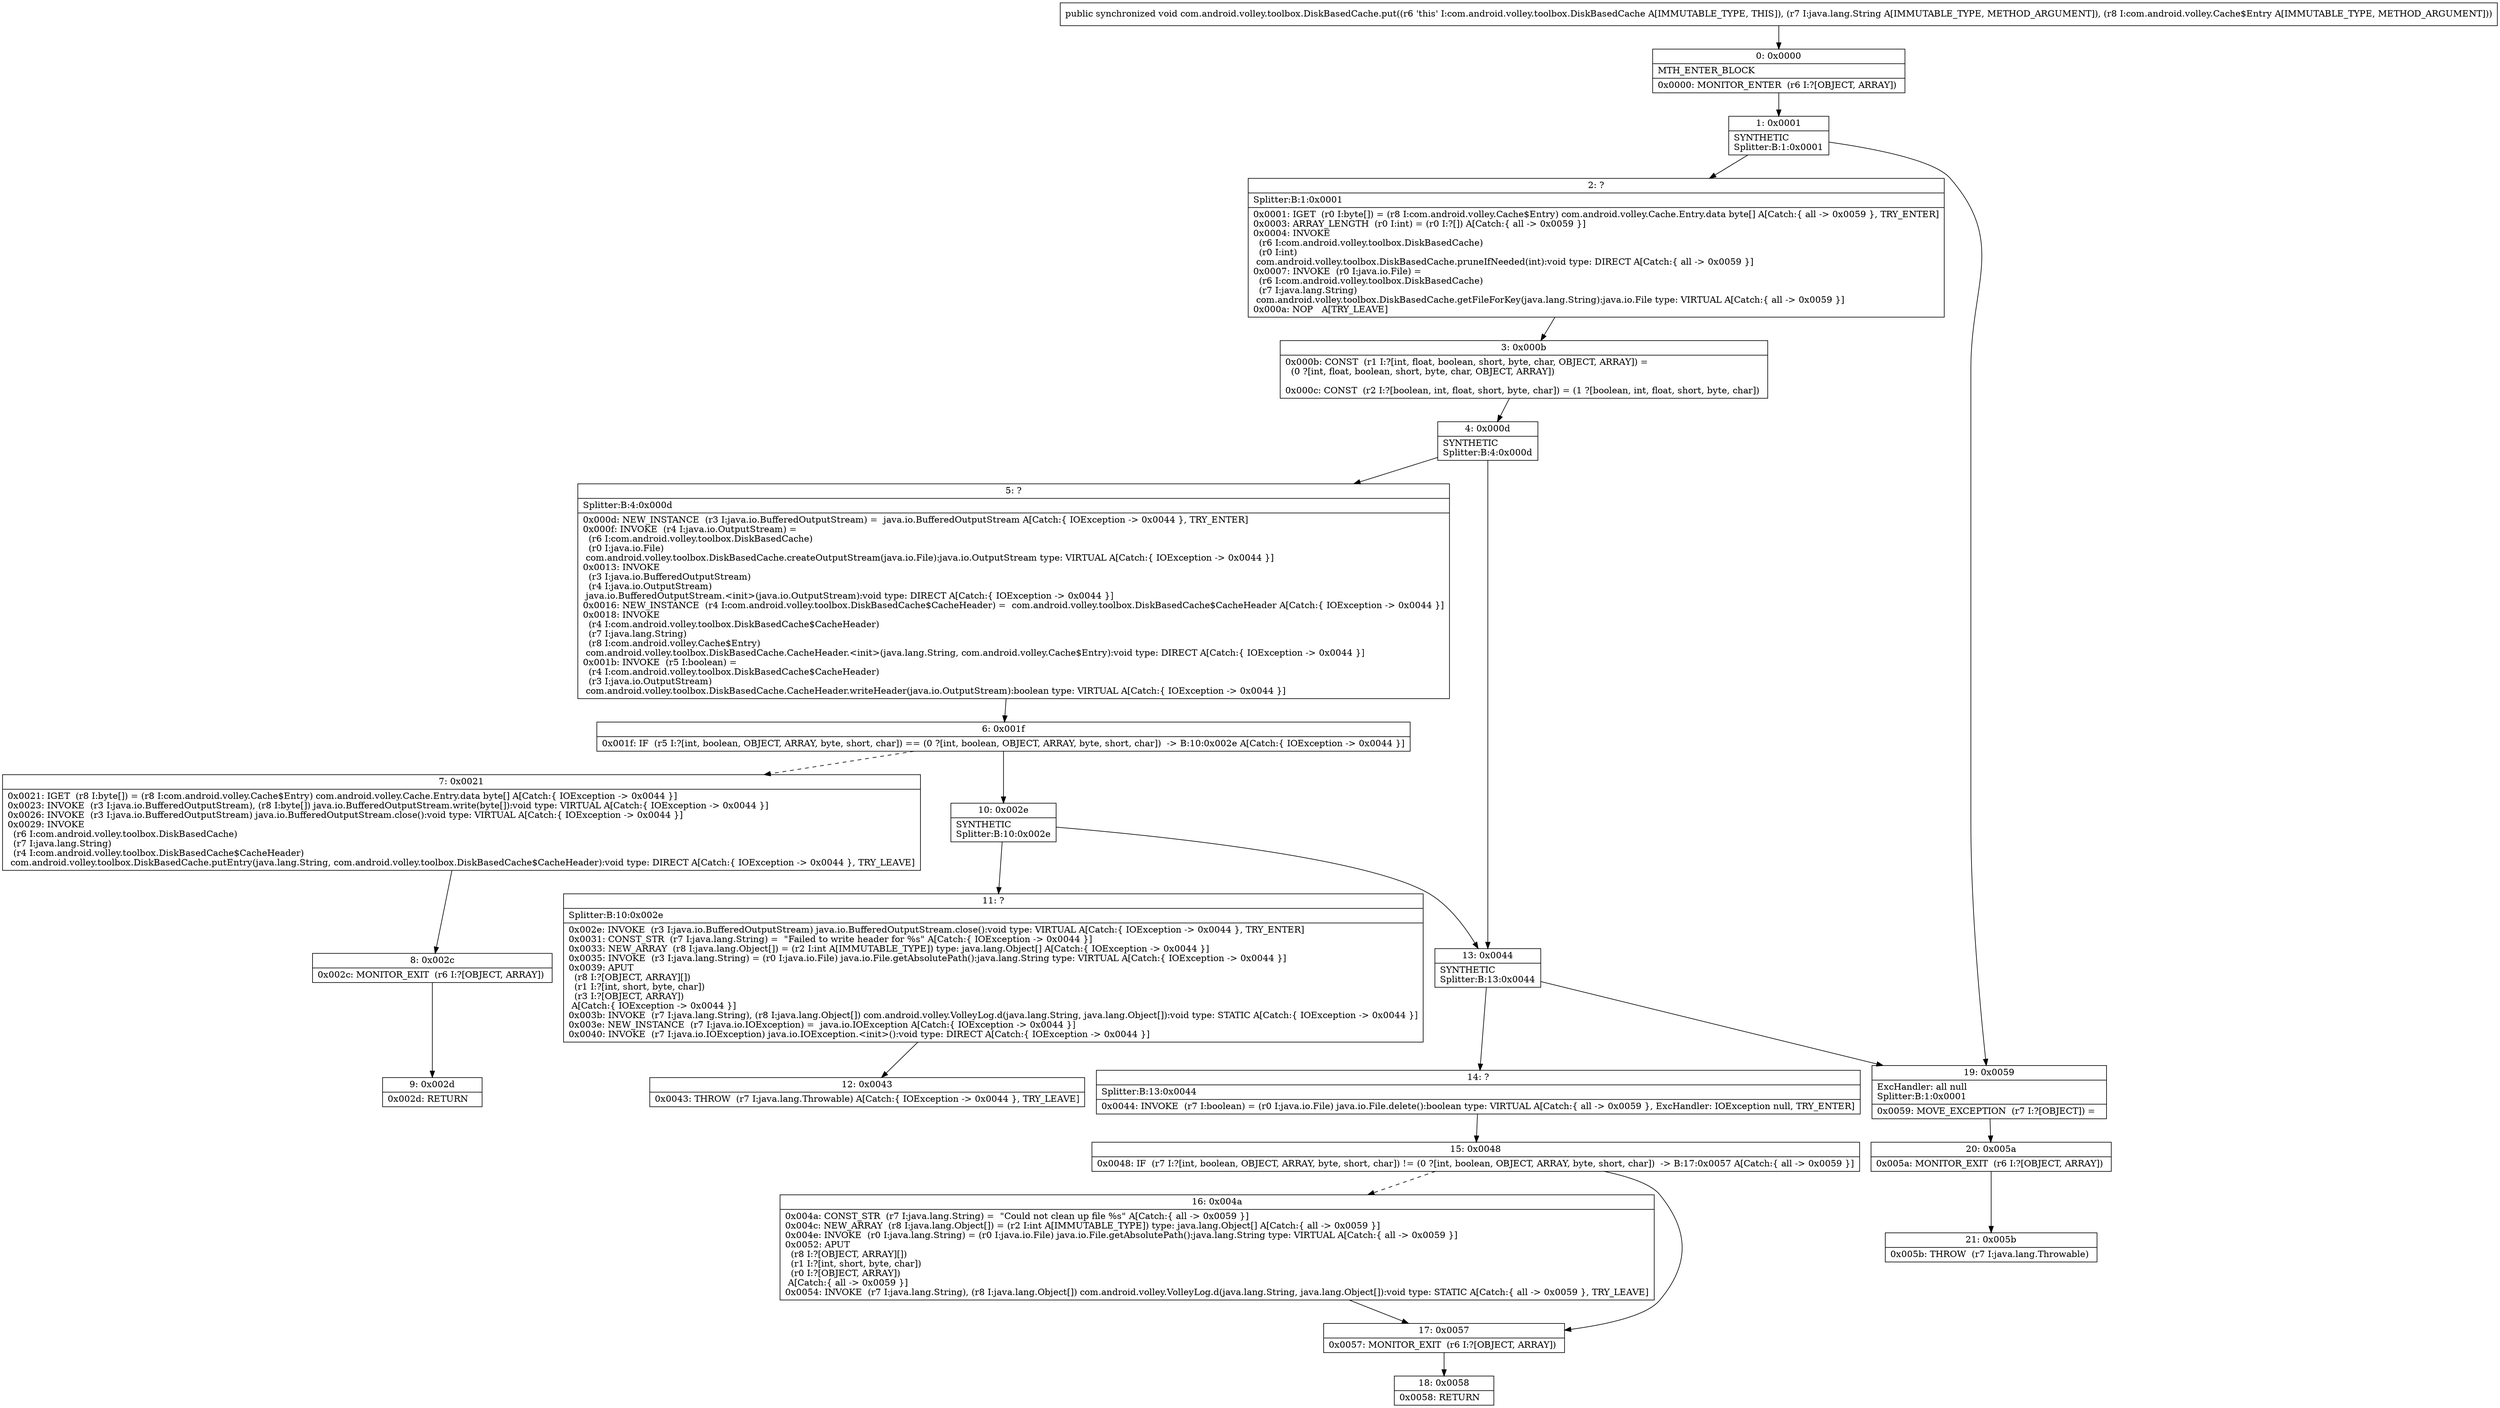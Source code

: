 digraph "CFG forcom.android.volley.toolbox.DiskBasedCache.put(Ljava\/lang\/String;Lcom\/android\/volley\/Cache$Entry;)V" {
Node_0 [shape=record,label="{0\:\ 0x0000|MTH_ENTER_BLOCK\l|0x0000: MONITOR_ENTER  (r6 I:?[OBJECT, ARRAY]) \l}"];
Node_1 [shape=record,label="{1\:\ 0x0001|SYNTHETIC\lSplitter:B:1:0x0001\l}"];
Node_2 [shape=record,label="{2\:\ ?|Splitter:B:1:0x0001\l|0x0001: IGET  (r0 I:byte[]) = (r8 I:com.android.volley.Cache$Entry) com.android.volley.Cache.Entry.data byte[] A[Catch:\{ all \-\> 0x0059 \}, TRY_ENTER]\l0x0003: ARRAY_LENGTH  (r0 I:int) = (r0 I:?[]) A[Catch:\{ all \-\> 0x0059 \}]\l0x0004: INVOKE  \l  (r6 I:com.android.volley.toolbox.DiskBasedCache)\l  (r0 I:int)\l com.android.volley.toolbox.DiskBasedCache.pruneIfNeeded(int):void type: DIRECT A[Catch:\{ all \-\> 0x0059 \}]\l0x0007: INVOKE  (r0 I:java.io.File) = \l  (r6 I:com.android.volley.toolbox.DiskBasedCache)\l  (r7 I:java.lang.String)\l com.android.volley.toolbox.DiskBasedCache.getFileForKey(java.lang.String):java.io.File type: VIRTUAL A[Catch:\{ all \-\> 0x0059 \}]\l0x000a: NOP   A[TRY_LEAVE]\l}"];
Node_3 [shape=record,label="{3\:\ 0x000b|0x000b: CONST  (r1 I:?[int, float, boolean, short, byte, char, OBJECT, ARRAY]) = \l  (0 ?[int, float, boolean, short, byte, char, OBJECT, ARRAY])\l \l0x000c: CONST  (r2 I:?[boolean, int, float, short, byte, char]) = (1 ?[boolean, int, float, short, byte, char]) \l}"];
Node_4 [shape=record,label="{4\:\ 0x000d|SYNTHETIC\lSplitter:B:4:0x000d\l}"];
Node_5 [shape=record,label="{5\:\ ?|Splitter:B:4:0x000d\l|0x000d: NEW_INSTANCE  (r3 I:java.io.BufferedOutputStream) =  java.io.BufferedOutputStream A[Catch:\{ IOException \-\> 0x0044 \}, TRY_ENTER]\l0x000f: INVOKE  (r4 I:java.io.OutputStream) = \l  (r6 I:com.android.volley.toolbox.DiskBasedCache)\l  (r0 I:java.io.File)\l com.android.volley.toolbox.DiskBasedCache.createOutputStream(java.io.File):java.io.OutputStream type: VIRTUAL A[Catch:\{ IOException \-\> 0x0044 \}]\l0x0013: INVOKE  \l  (r3 I:java.io.BufferedOutputStream)\l  (r4 I:java.io.OutputStream)\l java.io.BufferedOutputStream.\<init\>(java.io.OutputStream):void type: DIRECT A[Catch:\{ IOException \-\> 0x0044 \}]\l0x0016: NEW_INSTANCE  (r4 I:com.android.volley.toolbox.DiskBasedCache$CacheHeader) =  com.android.volley.toolbox.DiskBasedCache$CacheHeader A[Catch:\{ IOException \-\> 0x0044 \}]\l0x0018: INVOKE  \l  (r4 I:com.android.volley.toolbox.DiskBasedCache$CacheHeader)\l  (r7 I:java.lang.String)\l  (r8 I:com.android.volley.Cache$Entry)\l com.android.volley.toolbox.DiskBasedCache.CacheHeader.\<init\>(java.lang.String, com.android.volley.Cache$Entry):void type: DIRECT A[Catch:\{ IOException \-\> 0x0044 \}]\l0x001b: INVOKE  (r5 I:boolean) = \l  (r4 I:com.android.volley.toolbox.DiskBasedCache$CacheHeader)\l  (r3 I:java.io.OutputStream)\l com.android.volley.toolbox.DiskBasedCache.CacheHeader.writeHeader(java.io.OutputStream):boolean type: VIRTUAL A[Catch:\{ IOException \-\> 0x0044 \}]\l}"];
Node_6 [shape=record,label="{6\:\ 0x001f|0x001f: IF  (r5 I:?[int, boolean, OBJECT, ARRAY, byte, short, char]) == (0 ?[int, boolean, OBJECT, ARRAY, byte, short, char])  \-\> B:10:0x002e A[Catch:\{ IOException \-\> 0x0044 \}]\l}"];
Node_7 [shape=record,label="{7\:\ 0x0021|0x0021: IGET  (r8 I:byte[]) = (r8 I:com.android.volley.Cache$Entry) com.android.volley.Cache.Entry.data byte[] A[Catch:\{ IOException \-\> 0x0044 \}]\l0x0023: INVOKE  (r3 I:java.io.BufferedOutputStream), (r8 I:byte[]) java.io.BufferedOutputStream.write(byte[]):void type: VIRTUAL A[Catch:\{ IOException \-\> 0x0044 \}]\l0x0026: INVOKE  (r3 I:java.io.BufferedOutputStream) java.io.BufferedOutputStream.close():void type: VIRTUAL A[Catch:\{ IOException \-\> 0x0044 \}]\l0x0029: INVOKE  \l  (r6 I:com.android.volley.toolbox.DiskBasedCache)\l  (r7 I:java.lang.String)\l  (r4 I:com.android.volley.toolbox.DiskBasedCache$CacheHeader)\l com.android.volley.toolbox.DiskBasedCache.putEntry(java.lang.String, com.android.volley.toolbox.DiskBasedCache$CacheHeader):void type: DIRECT A[Catch:\{ IOException \-\> 0x0044 \}, TRY_LEAVE]\l}"];
Node_8 [shape=record,label="{8\:\ 0x002c|0x002c: MONITOR_EXIT  (r6 I:?[OBJECT, ARRAY]) \l}"];
Node_9 [shape=record,label="{9\:\ 0x002d|0x002d: RETURN   \l}"];
Node_10 [shape=record,label="{10\:\ 0x002e|SYNTHETIC\lSplitter:B:10:0x002e\l}"];
Node_11 [shape=record,label="{11\:\ ?|Splitter:B:10:0x002e\l|0x002e: INVOKE  (r3 I:java.io.BufferedOutputStream) java.io.BufferedOutputStream.close():void type: VIRTUAL A[Catch:\{ IOException \-\> 0x0044 \}, TRY_ENTER]\l0x0031: CONST_STR  (r7 I:java.lang.String) =  \"Failed to write header for %s\" A[Catch:\{ IOException \-\> 0x0044 \}]\l0x0033: NEW_ARRAY  (r8 I:java.lang.Object[]) = (r2 I:int A[IMMUTABLE_TYPE]) type: java.lang.Object[] A[Catch:\{ IOException \-\> 0x0044 \}]\l0x0035: INVOKE  (r3 I:java.lang.String) = (r0 I:java.io.File) java.io.File.getAbsolutePath():java.lang.String type: VIRTUAL A[Catch:\{ IOException \-\> 0x0044 \}]\l0x0039: APUT  \l  (r8 I:?[OBJECT, ARRAY][])\l  (r1 I:?[int, short, byte, char])\l  (r3 I:?[OBJECT, ARRAY])\l A[Catch:\{ IOException \-\> 0x0044 \}]\l0x003b: INVOKE  (r7 I:java.lang.String), (r8 I:java.lang.Object[]) com.android.volley.VolleyLog.d(java.lang.String, java.lang.Object[]):void type: STATIC A[Catch:\{ IOException \-\> 0x0044 \}]\l0x003e: NEW_INSTANCE  (r7 I:java.io.IOException) =  java.io.IOException A[Catch:\{ IOException \-\> 0x0044 \}]\l0x0040: INVOKE  (r7 I:java.io.IOException) java.io.IOException.\<init\>():void type: DIRECT A[Catch:\{ IOException \-\> 0x0044 \}]\l}"];
Node_12 [shape=record,label="{12\:\ 0x0043|0x0043: THROW  (r7 I:java.lang.Throwable) A[Catch:\{ IOException \-\> 0x0044 \}, TRY_LEAVE]\l}"];
Node_13 [shape=record,label="{13\:\ 0x0044|SYNTHETIC\lSplitter:B:13:0x0044\l}"];
Node_14 [shape=record,label="{14\:\ ?|Splitter:B:13:0x0044\l|0x0044: INVOKE  (r7 I:boolean) = (r0 I:java.io.File) java.io.File.delete():boolean type: VIRTUAL A[Catch:\{ all \-\> 0x0059 \}, ExcHandler: IOException null, TRY_ENTER]\l}"];
Node_15 [shape=record,label="{15\:\ 0x0048|0x0048: IF  (r7 I:?[int, boolean, OBJECT, ARRAY, byte, short, char]) != (0 ?[int, boolean, OBJECT, ARRAY, byte, short, char])  \-\> B:17:0x0057 A[Catch:\{ all \-\> 0x0059 \}]\l}"];
Node_16 [shape=record,label="{16\:\ 0x004a|0x004a: CONST_STR  (r7 I:java.lang.String) =  \"Could not clean up file %s\" A[Catch:\{ all \-\> 0x0059 \}]\l0x004c: NEW_ARRAY  (r8 I:java.lang.Object[]) = (r2 I:int A[IMMUTABLE_TYPE]) type: java.lang.Object[] A[Catch:\{ all \-\> 0x0059 \}]\l0x004e: INVOKE  (r0 I:java.lang.String) = (r0 I:java.io.File) java.io.File.getAbsolutePath():java.lang.String type: VIRTUAL A[Catch:\{ all \-\> 0x0059 \}]\l0x0052: APUT  \l  (r8 I:?[OBJECT, ARRAY][])\l  (r1 I:?[int, short, byte, char])\l  (r0 I:?[OBJECT, ARRAY])\l A[Catch:\{ all \-\> 0x0059 \}]\l0x0054: INVOKE  (r7 I:java.lang.String), (r8 I:java.lang.Object[]) com.android.volley.VolleyLog.d(java.lang.String, java.lang.Object[]):void type: STATIC A[Catch:\{ all \-\> 0x0059 \}, TRY_LEAVE]\l}"];
Node_17 [shape=record,label="{17\:\ 0x0057|0x0057: MONITOR_EXIT  (r6 I:?[OBJECT, ARRAY]) \l}"];
Node_18 [shape=record,label="{18\:\ 0x0058|0x0058: RETURN   \l}"];
Node_19 [shape=record,label="{19\:\ 0x0059|ExcHandler: all null\lSplitter:B:1:0x0001\l|0x0059: MOVE_EXCEPTION  (r7 I:?[OBJECT]) =  \l}"];
Node_20 [shape=record,label="{20\:\ 0x005a|0x005a: MONITOR_EXIT  (r6 I:?[OBJECT, ARRAY]) \l}"];
Node_21 [shape=record,label="{21\:\ 0x005b|0x005b: THROW  (r7 I:java.lang.Throwable) \l}"];
MethodNode[shape=record,label="{public synchronized void com.android.volley.toolbox.DiskBasedCache.put((r6 'this' I:com.android.volley.toolbox.DiskBasedCache A[IMMUTABLE_TYPE, THIS]), (r7 I:java.lang.String A[IMMUTABLE_TYPE, METHOD_ARGUMENT]), (r8 I:com.android.volley.Cache$Entry A[IMMUTABLE_TYPE, METHOD_ARGUMENT])) }"];
MethodNode -> Node_0;
Node_0 -> Node_1;
Node_1 -> Node_2;
Node_1 -> Node_19;
Node_2 -> Node_3;
Node_3 -> Node_4;
Node_4 -> Node_5;
Node_4 -> Node_13;
Node_5 -> Node_6;
Node_6 -> Node_7[style=dashed];
Node_6 -> Node_10;
Node_7 -> Node_8;
Node_8 -> Node_9;
Node_10 -> Node_11;
Node_10 -> Node_13;
Node_11 -> Node_12;
Node_13 -> Node_14;
Node_13 -> Node_19;
Node_14 -> Node_15;
Node_15 -> Node_16[style=dashed];
Node_15 -> Node_17;
Node_16 -> Node_17;
Node_17 -> Node_18;
Node_19 -> Node_20;
Node_20 -> Node_21;
}

